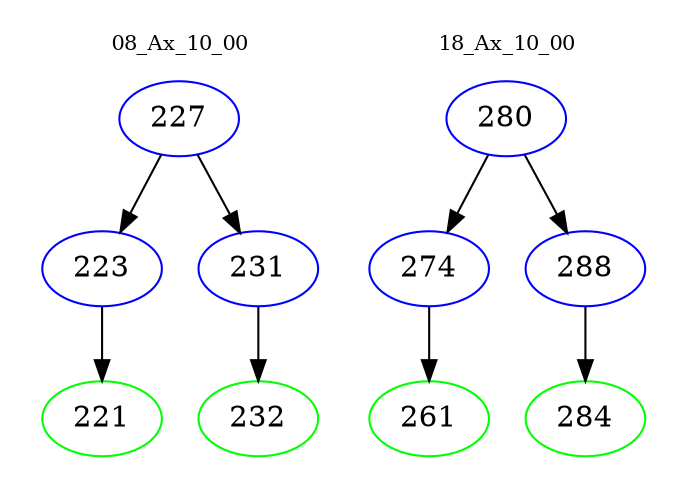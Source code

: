 digraph{
subgraph cluster_0 {
color = white
label = "08_Ax_10_00";
fontsize=10;
T0_227 [label="227", color="blue"]
T0_227 -> T0_223 [color="black"]
T0_223 [label="223", color="blue"]
T0_223 -> T0_221 [color="black"]
T0_221 [label="221", color="green"]
T0_227 -> T0_231 [color="black"]
T0_231 [label="231", color="blue"]
T0_231 -> T0_232 [color="black"]
T0_232 [label="232", color="green"]
}
subgraph cluster_1 {
color = white
label = "18_Ax_10_00";
fontsize=10;
T1_280 [label="280", color="blue"]
T1_280 -> T1_274 [color="black"]
T1_274 [label="274", color="blue"]
T1_274 -> T1_261 [color="black"]
T1_261 [label="261", color="green"]
T1_280 -> T1_288 [color="black"]
T1_288 [label="288", color="blue"]
T1_288 -> T1_284 [color="black"]
T1_284 [label="284", color="green"]
}
}
